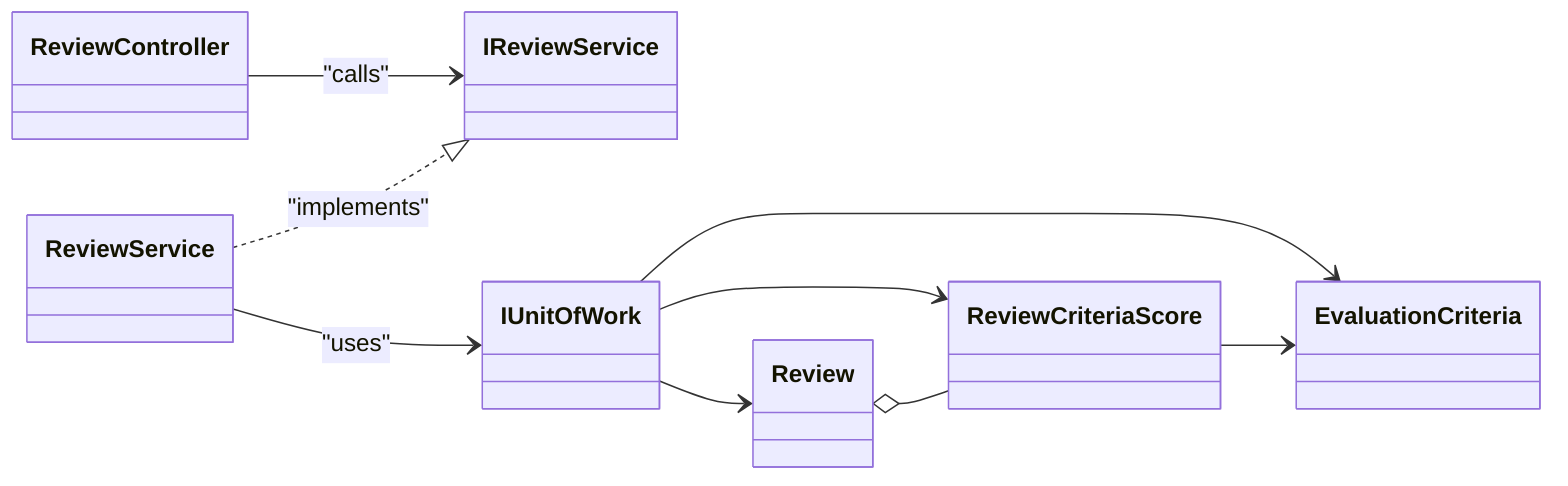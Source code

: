 classDiagram
    direction LR

    %% Controller layer
    class ReviewController

    %% Service interface and implementation
    class IReviewService
    class ReviewService
    ReviewController --> IReviewService : "calls"
    ReviewService ..|> IReviewService : "implements"

    %% Dependencies
    class IUnitOfWork
    ReviewService --> IUnitOfWork : "uses"

    %% Entities
    class Review
    class ReviewCriteriaScore
    class EvaluationCriteria

    %% IUnitOfWork provides access to entity repositories
    IUnitOfWork --> Review
    IUnitOfWork --> ReviewCriteriaScore
    IUnitOfWork --> EvaluationCriteria

    %% Simplified entity relationships
    Review o-- ReviewCriteriaScore
    ReviewCriteriaScore --> EvaluationCriteria